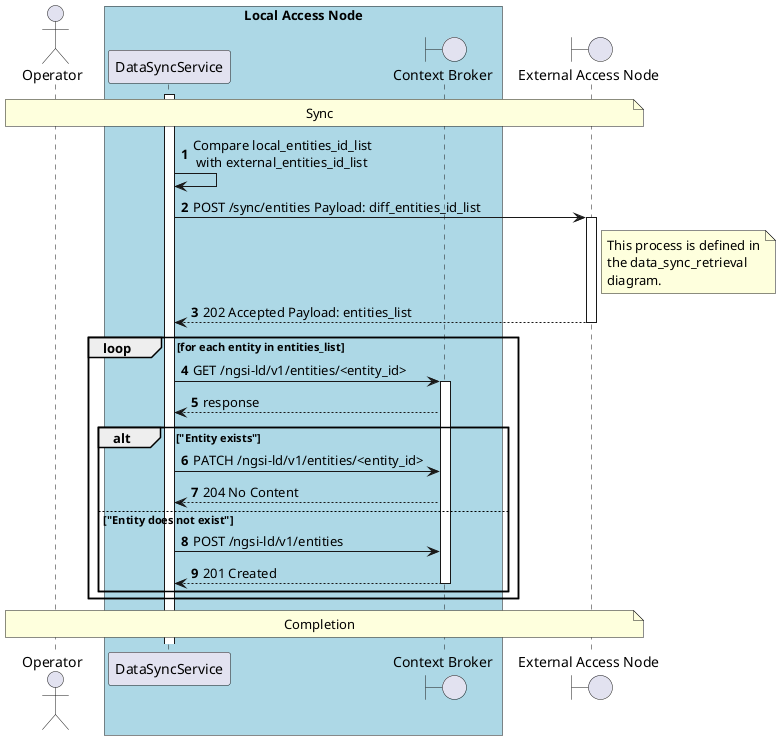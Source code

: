 @startuml
'https://plantuml.com/sequence-diagram

autonumber
skinparam BoxPadding 10

' -------------------- Headers -------------------- '

actor "Operator" as operator

box "Local Access Node" #LightBlue
    participant "DataSyncService" as data_sync_service
    boundary "Context Broker" as context_broker
end box

boundary "External Access Node" as external_access_node

' -------------------- Diagram -------------------- '

activate data_sync_service

note over operator, external_access_node
    Sync
end note

data_sync_service -> data_sync_service: Compare local_entities_id_list\n with external_entities_id_list
data_sync_service -> external_access_node++: POST /sync/entities Payload: diff_entities_id_list
    note right of external_access_node
        This process is defined in
        the data_sync_retrieval
        diagram.
    end note
return 202 Accepted Payload: entities_list

loop for each entity in entities_list
    data_sync_service -> context_broker++: GET /ngsi-ld/v1/entities/<entity_id>
    context_broker --> data_sync_service: response
    alt "Entity exists"
        data_sync_service -> context_broker: PATCH /ngsi-ld/v1/entities/<entity_id>
        context_broker --> data_sync_service: 204 No Content
    else "Entity does not exist"
        data_sync_service -> context_broker: POST /ngsi-ld/v1/entities
        return 201 Created
    end
end

note over operator, external_access_node
    Completion
end note



@enduml
